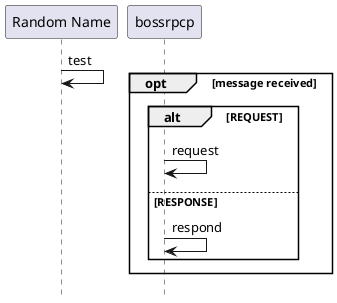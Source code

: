 {
  "sha1": "o47fznyeyaqg0xzb80yqektzkx49f3j",
  "insertion": {
    "when": "2024-06-06T17:24:18.655Z",
    "url": "https://github.com/plantuml/plantuml/pull/1802",
    "user": "plantuml@gmail.com"
  }
}
@startuml
!pragma teoz true

'!theme crt-amber
'skinparam backgroundColor #000000

participant "Random Name" as foo

hide footbox

foo -> foo : test

& opt message received
    alt REQUEST
        bossrpcp -> bossrpcp : request
    else RESPONSE
        bossrpcp -> bossrpcp : respond
    end
end
@enduml
